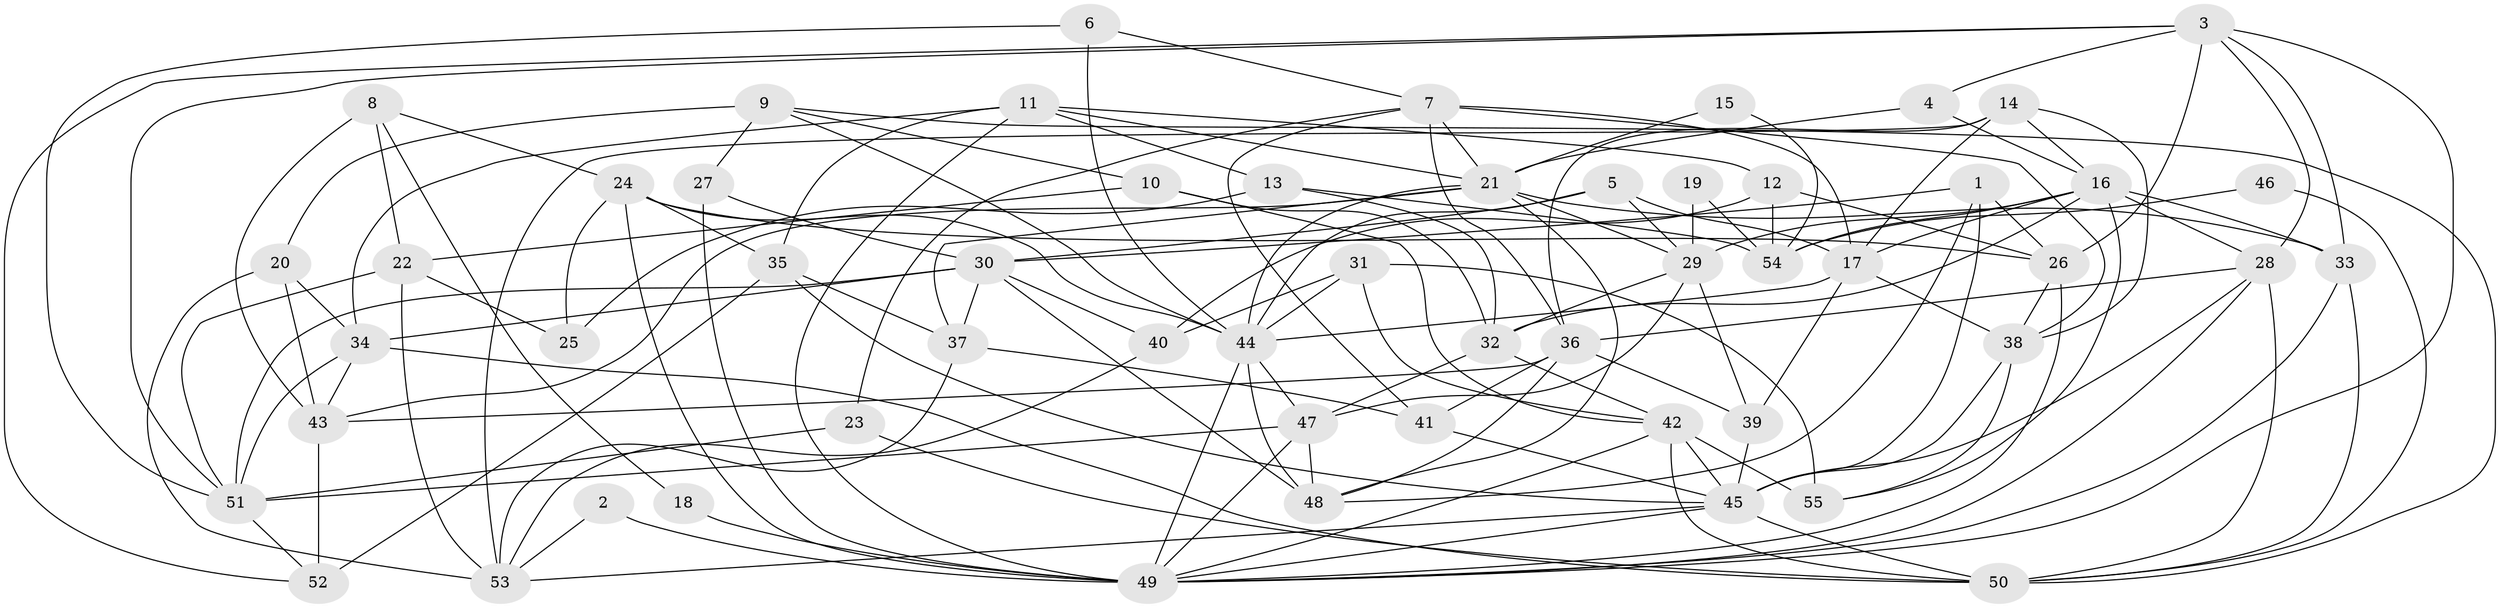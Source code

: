 // original degree distribution, {4: 0.3119266055045872, 5: 0.1743119266055046, 3: 0.25688073394495414, 2: 0.11926605504587157, 6: 0.11009174311926606, 8: 0.01834862385321101, 7: 0.009174311926605505}
// Generated by graph-tools (version 1.1) at 2025/26/03/09/25 03:26:15]
// undirected, 55 vertices, 149 edges
graph export_dot {
graph [start="1"]
  node [color=gray90,style=filled];
  1;
  2;
  3;
  4;
  5;
  6;
  7;
  8;
  9;
  10;
  11;
  12;
  13;
  14;
  15;
  16;
  17;
  18;
  19;
  20;
  21;
  22;
  23;
  24;
  25;
  26;
  27;
  28;
  29;
  30;
  31;
  32;
  33;
  34;
  35;
  36;
  37;
  38;
  39;
  40;
  41;
  42;
  43;
  44;
  45;
  46;
  47;
  48;
  49;
  50;
  51;
  52;
  53;
  54;
  55;
  1 -- 26 [weight=1.0];
  1 -- 30 [weight=1.0];
  1 -- 45 [weight=1.0];
  1 -- 48 [weight=1.0];
  2 -- 49 [weight=1.0];
  2 -- 53 [weight=1.0];
  3 -- 4 [weight=1.0];
  3 -- 26 [weight=1.0];
  3 -- 28 [weight=1.0];
  3 -- 33 [weight=1.0];
  3 -- 49 [weight=1.0];
  3 -- 51 [weight=1.0];
  3 -- 52 [weight=1.0];
  4 -- 16 [weight=1.0];
  4 -- 21 [weight=1.0];
  5 -- 17 [weight=1.0];
  5 -- 29 [weight=1.0];
  5 -- 30 [weight=1.0];
  5 -- 44 [weight=1.0];
  6 -- 7 [weight=1.0];
  6 -- 44 [weight=1.0];
  6 -- 51 [weight=1.0];
  7 -- 17 [weight=1.0];
  7 -- 21 [weight=1.0];
  7 -- 23 [weight=1.0];
  7 -- 36 [weight=1.0];
  7 -- 38 [weight=1.0];
  7 -- 41 [weight=1.0];
  8 -- 18 [weight=1.0];
  8 -- 22 [weight=1.0];
  8 -- 24 [weight=1.0];
  8 -- 43 [weight=1.0];
  9 -- 10 [weight=1.0];
  9 -- 20 [weight=1.0];
  9 -- 27 [weight=1.0];
  9 -- 44 [weight=1.0];
  9 -- 50 [weight=1.0];
  10 -- 22 [weight=1.0];
  10 -- 32 [weight=1.0];
  10 -- 42 [weight=1.0];
  11 -- 12 [weight=1.0];
  11 -- 13 [weight=2.0];
  11 -- 21 [weight=1.0];
  11 -- 34 [weight=1.0];
  11 -- 35 [weight=1.0];
  11 -- 49 [weight=1.0];
  12 -- 26 [weight=1.0];
  12 -- 40 [weight=1.0];
  12 -- 54 [weight=1.0];
  13 -- 25 [weight=2.0];
  13 -- 32 [weight=1.0];
  13 -- 54 [weight=1.0];
  14 -- 16 [weight=1.0];
  14 -- 17 [weight=1.0];
  14 -- 36 [weight=1.0];
  14 -- 38 [weight=1.0];
  14 -- 53 [weight=1.0];
  15 -- 21 [weight=1.0];
  15 -- 54 [weight=1.0];
  16 -- 17 [weight=1.0];
  16 -- 28 [weight=1.0];
  16 -- 29 [weight=1.0];
  16 -- 32 [weight=1.0];
  16 -- 33 [weight=1.0];
  16 -- 54 [weight=1.0];
  16 -- 55 [weight=1.0];
  17 -- 38 [weight=1.0];
  17 -- 39 [weight=1.0];
  17 -- 44 [weight=1.0];
  18 -- 49 [weight=1.0];
  19 -- 29 [weight=1.0];
  19 -- 54 [weight=1.0];
  20 -- 34 [weight=1.0];
  20 -- 43 [weight=1.0];
  20 -- 53 [weight=1.0];
  21 -- 29 [weight=1.0];
  21 -- 33 [weight=1.0];
  21 -- 37 [weight=1.0];
  21 -- 43 [weight=1.0];
  21 -- 44 [weight=1.0];
  21 -- 48 [weight=1.0];
  22 -- 25 [weight=1.0];
  22 -- 51 [weight=1.0];
  22 -- 53 [weight=1.0];
  23 -- 50 [weight=1.0];
  23 -- 51 [weight=1.0];
  24 -- 25 [weight=1.0];
  24 -- 26 [weight=1.0];
  24 -- 35 [weight=1.0];
  24 -- 44 [weight=1.0];
  24 -- 49 [weight=1.0];
  26 -- 38 [weight=1.0];
  26 -- 49 [weight=1.0];
  27 -- 30 [weight=1.0];
  27 -- 49 [weight=2.0];
  28 -- 36 [weight=1.0];
  28 -- 45 [weight=1.0];
  28 -- 49 [weight=1.0];
  28 -- 50 [weight=1.0];
  29 -- 32 [weight=1.0];
  29 -- 39 [weight=1.0];
  29 -- 47 [weight=1.0];
  30 -- 34 [weight=1.0];
  30 -- 37 [weight=1.0];
  30 -- 40 [weight=1.0];
  30 -- 48 [weight=1.0];
  30 -- 51 [weight=1.0];
  31 -- 40 [weight=1.0];
  31 -- 42 [weight=1.0];
  31 -- 44 [weight=1.0];
  31 -- 55 [weight=1.0];
  32 -- 42 [weight=1.0];
  32 -- 47 [weight=1.0];
  33 -- 49 [weight=1.0];
  33 -- 50 [weight=1.0];
  34 -- 43 [weight=1.0];
  34 -- 50 [weight=1.0];
  34 -- 51 [weight=1.0];
  35 -- 37 [weight=1.0];
  35 -- 45 [weight=1.0];
  35 -- 52 [weight=1.0];
  36 -- 39 [weight=1.0];
  36 -- 41 [weight=1.0];
  36 -- 43 [weight=1.0];
  36 -- 48 [weight=1.0];
  37 -- 41 [weight=1.0];
  37 -- 53 [weight=1.0];
  38 -- 45 [weight=1.0];
  38 -- 55 [weight=1.0];
  39 -- 45 [weight=1.0];
  40 -- 53 [weight=1.0];
  41 -- 45 [weight=1.0];
  42 -- 45 [weight=1.0];
  42 -- 49 [weight=1.0];
  42 -- 50 [weight=1.0];
  42 -- 55 [weight=2.0];
  43 -- 52 [weight=2.0];
  44 -- 47 [weight=3.0];
  44 -- 48 [weight=2.0];
  44 -- 49 [weight=1.0];
  45 -- 49 [weight=1.0];
  45 -- 50 [weight=1.0];
  45 -- 53 [weight=1.0];
  46 -- 50 [weight=1.0];
  46 -- 54 [weight=1.0];
  47 -- 48 [weight=1.0];
  47 -- 49 [weight=1.0];
  47 -- 51 [weight=1.0];
  51 -- 52 [weight=1.0];
}
